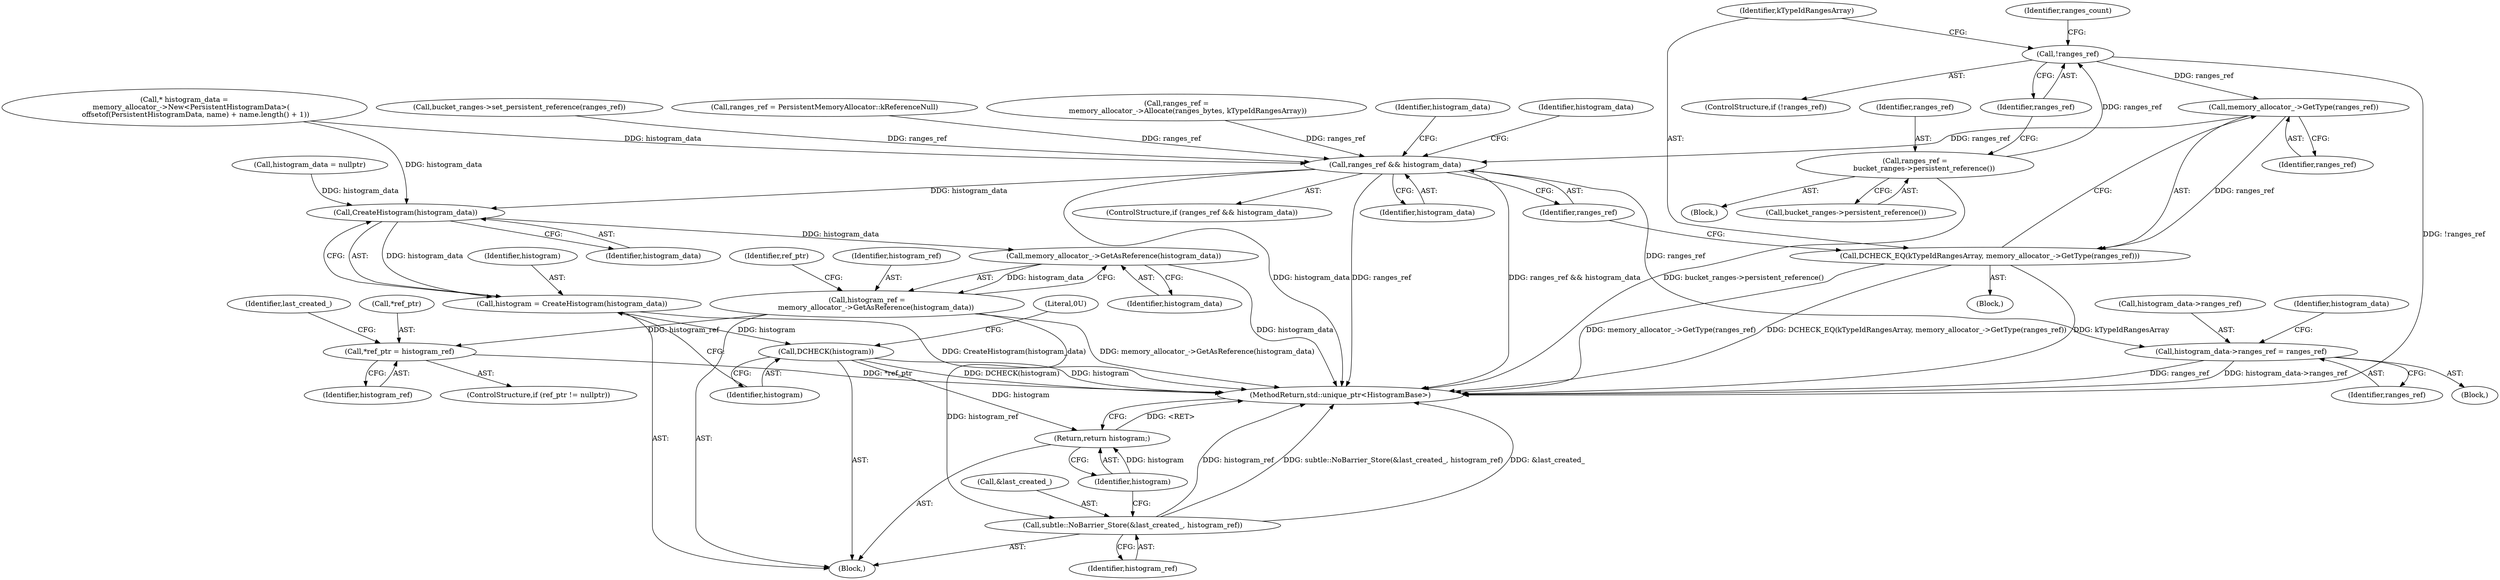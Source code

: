 digraph "0_Chrome_3f38b2253b19f9f9595f79fb92bfb5077e7b1959_0@API" {
"1000252" [label="(Call,memory_allocator_->GetType(ranges_ref))"];
"1000183" [label="(Call,!ranges_ref)"];
"1000179" [label="(Call,ranges_ref =\n        bucket_ranges->persistent_reference())"];
"1000250" [label="(Call,DCHECK_EQ(kTypeIdRangesArray, memory_allocator_->GetType(ranges_ref)))"];
"1000255" [label="(Call,ranges_ref && histogram_data)"];
"1000276" [label="(Call,histogram_data->ranges_ref = ranges_ref)"];
"1000297" [label="(Call,CreateHistogram(histogram_data))"];
"1000295" [label="(Call,histogram = CreateHistogram(histogram_data))"];
"1000299" [label="(Call,DCHECK(histogram))"];
"1000332" [label="(Return,return histogram;)"];
"1000318" [label="(Call,memory_allocator_->GetAsReference(histogram_data))"];
"1000316" [label="(Call,histogram_ref =\n        memory_allocator_->GetAsReference(histogram_data))"];
"1000324" [label="(Call,*ref_ptr = histogram_ref)"];
"1000328" [label="(Call,subtle::NoBarrier_Store(&last_created_, histogram_ref))"];
"1000283" [label="(Identifier,histogram_data)"];
"1000255" [label="(Call,ranges_ref && histogram_data)"];
"1000258" [label="(Block,)"];
"1000288" [label="(Call,histogram_data = nullptr)"];
"1000299" [label="(Call,DCHECK(histogram))"];
"1000330" [label="(Identifier,last_created_)"];
"1000289" [label="(Identifier,histogram_data)"];
"1000254" [label="(ControlStructure,if (ranges_ref && histogram_data))"];
"1000280" [label="(Identifier,ranges_ref)"];
"1000329" [label="(Call,&last_created_)"];
"1000277" [label="(Call,histogram_data->ranges_ref)"];
"1000184" [label="(Identifier,ranges_ref)"];
"1000252" [label="(Call,memory_allocator_->GetType(ranges_ref))"];
"1000324" [label="(Call,*ref_ptr = histogram_ref)"];
"1000343" [label="(MethodReturn,std::unique_ptr<HistogramBase>)"];
"1000295" [label="(Call,histogram = CreateHistogram(histogram_data))"];
"1000296" [label="(Identifier,histogram)"];
"1000253" [label="(Identifier,ranges_ref)"];
"1000115" [label="(Call,* histogram_data =\n      memory_allocator_->New<PersistentHistogramData>(\n          offsetof(PersistentHistogramData, name) + name.length() + 1))"];
"1000333" [label="(Identifier,histogram)"];
"1000182" [label="(ControlStructure,if (!ranges_ref))"];
"1000257" [label="(Identifier,histogram_data)"];
"1000261" [label="(Identifier,histogram_data)"];
"1000251" [label="(Identifier,kTypeIdRangesArray)"];
"1000256" [label="(Identifier,ranges_ref)"];
"1000250" [label="(Call,DCHECK_EQ(kTypeIdRangesArray, memory_allocator_->GetType(ranges_ref)))"];
"1000240" [label="(Call,bucket_ranges->set_persistent_reference(ranges_ref))"];
"1000327" [label="(Identifier,histogram_ref)"];
"1000157" [label="(Block,)"];
"1000183" [label="(Call,!ranges_ref)"];
"1000302" [label="(Literal,0U)"];
"1000318" [label="(Call,memory_allocator_->GetAsReference(histogram_data))"];
"1000249" [label="(Block,)"];
"1000328" [label="(Call,subtle::NoBarrier_Store(&last_created_, histogram_ref))"];
"1000332" [label="(Return,return histogram;)"];
"1000245" [label="(Call,ranges_ref = PersistentMemoryAllocator::kReferenceNull)"];
"1000319" [label="(Identifier,histogram_data)"];
"1000298" [label="(Identifier,histogram_data)"];
"1000331" [label="(Identifier,histogram_ref)"];
"1000180" [label="(Identifier,ranges_ref)"];
"1000297" [label="(Call,CreateHistogram(histogram_data))"];
"1000300" [label="(Identifier,histogram)"];
"1000293" [label="(Block,)"];
"1000325" [label="(Call,*ref_ptr)"];
"1000317" [label="(Identifier,histogram_ref)"];
"1000188" [label="(Identifier,ranges_count)"];
"1000179" [label="(Call,ranges_ref =\n        bucket_ranges->persistent_reference())"];
"1000322" [label="(Identifier,ref_ptr)"];
"1000181" [label="(Call,bucket_ranges->persistent_reference())"];
"1000316" [label="(Call,histogram_ref =\n        memory_allocator_->GetAsReference(histogram_data))"];
"1000199" [label="(Call,ranges_ref =\n          memory_allocator_->Allocate(ranges_bytes, kTypeIdRangesArray))"];
"1000276" [label="(Call,histogram_data->ranges_ref = ranges_ref)"];
"1000320" [label="(ControlStructure,if (ref_ptr != nullptr))"];
"1000252" -> "1000250"  [label="AST: "];
"1000252" -> "1000253"  [label="CFG: "];
"1000253" -> "1000252"  [label="AST: "];
"1000250" -> "1000252"  [label="CFG: "];
"1000252" -> "1000250"  [label="DDG: ranges_ref"];
"1000183" -> "1000252"  [label="DDG: ranges_ref"];
"1000252" -> "1000255"  [label="DDG: ranges_ref"];
"1000183" -> "1000182"  [label="AST: "];
"1000183" -> "1000184"  [label="CFG: "];
"1000184" -> "1000183"  [label="AST: "];
"1000188" -> "1000183"  [label="CFG: "];
"1000251" -> "1000183"  [label="CFG: "];
"1000183" -> "1000343"  [label="DDG: !ranges_ref"];
"1000179" -> "1000183"  [label="DDG: ranges_ref"];
"1000179" -> "1000157"  [label="AST: "];
"1000179" -> "1000181"  [label="CFG: "];
"1000180" -> "1000179"  [label="AST: "];
"1000181" -> "1000179"  [label="AST: "];
"1000184" -> "1000179"  [label="CFG: "];
"1000179" -> "1000343"  [label="DDG: bucket_ranges->persistent_reference()"];
"1000250" -> "1000249"  [label="AST: "];
"1000251" -> "1000250"  [label="AST: "];
"1000256" -> "1000250"  [label="CFG: "];
"1000250" -> "1000343"  [label="DDG: kTypeIdRangesArray"];
"1000250" -> "1000343"  [label="DDG: memory_allocator_->GetType(ranges_ref)"];
"1000250" -> "1000343"  [label="DDG: DCHECK_EQ(kTypeIdRangesArray, memory_allocator_->GetType(ranges_ref))"];
"1000255" -> "1000254"  [label="AST: "];
"1000255" -> "1000256"  [label="CFG: "];
"1000255" -> "1000257"  [label="CFG: "];
"1000256" -> "1000255"  [label="AST: "];
"1000257" -> "1000255"  [label="AST: "];
"1000261" -> "1000255"  [label="CFG: "];
"1000289" -> "1000255"  [label="CFG: "];
"1000255" -> "1000343"  [label="DDG: ranges_ref && histogram_data"];
"1000255" -> "1000343"  [label="DDG: histogram_data"];
"1000255" -> "1000343"  [label="DDG: ranges_ref"];
"1000199" -> "1000255"  [label="DDG: ranges_ref"];
"1000245" -> "1000255"  [label="DDG: ranges_ref"];
"1000240" -> "1000255"  [label="DDG: ranges_ref"];
"1000115" -> "1000255"  [label="DDG: histogram_data"];
"1000255" -> "1000276"  [label="DDG: ranges_ref"];
"1000255" -> "1000297"  [label="DDG: histogram_data"];
"1000276" -> "1000258"  [label="AST: "];
"1000276" -> "1000280"  [label="CFG: "];
"1000277" -> "1000276"  [label="AST: "];
"1000280" -> "1000276"  [label="AST: "];
"1000283" -> "1000276"  [label="CFG: "];
"1000276" -> "1000343"  [label="DDG: ranges_ref"];
"1000276" -> "1000343"  [label="DDG: histogram_data->ranges_ref"];
"1000297" -> "1000295"  [label="AST: "];
"1000297" -> "1000298"  [label="CFG: "];
"1000298" -> "1000297"  [label="AST: "];
"1000295" -> "1000297"  [label="CFG: "];
"1000297" -> "1000295"  [label="DDG: histogram_data"];
"1000288" -> "1000297"  [label="DDG: histogram_data"];
"1000115" -> "1000297"  [label="DDG: histogram_data"];
"1000297" -> "1000318"  [label="DDG: histogram_data"];
"1000295" -> "1000293"  [label="AST: "];
"1000296" -> "1000295"  [label="AST: "];
"1000300" -> "1000295"  [label="CFG: "];
"1000295" -> "1000343"  [label="DDG: CreateHistogram(histogram_data)"];
"1000295" -> "1000299"  [label="DDG: histogram"];
"1000299" -> "1000293"  [label="AST: "];
"1000299" -> "1000300"  [label="CFG: "];
"1000300" -> "1000299"  [label="AST: "];
"1000302" -> "1000299"  [label="CFG: "];
"1000299" -> "1000343"  [label="DDG: DCHECK(histogram)"];
"1000299" -> "1000343"  [label="DDG: histogram"];
"1000299" -> "1000332"  [label="DDG: histogram"];
"1000332" -> "1000293"  [label="AST: "];
"1000332" -> "1000333"  [label="CFG: "];
"1000333" -> "1000332"  [label="AST: "];
"1000343" -> "1000332"  [label="CFG: "];
"1000332" -> "1000343"  [label="DDG: <RET>"];
"1000333" -> "1000332"  [label="DDG: histogram"];
"1000318" -> "1000316"  [label="AST: "];
"1000318" -> "1000319"  [label="CFG: "];
"1000319" -> "1000318"  [label="AST: "];
"1000316" -> "1000318"  [label="CFG: "];
"1000318" -> "1000343"  [label="DDG: histogram_data"];
"1000318" -> "1000316"  [label="DDG: histogram_data"];
"1000316" -> "1000293"  [label="AST: "];
"1000317" -> "1000316"  [label="AST: "];
"1000322" -> "1000316"  [label="CFG: "];
"1000316" -> "1000343"  [label="DDG: memory_allocator_->GetAsReference(histogram_data)"];
"1000316" -> "1000324"  [label="DDG: histogram_ref"];
"1000316" -> "1000328"  [label="DDG: histogram_ref"];
"1000324" -> "1000320"  [label="AST: "];
"1000324" -> "1000327"  [label="CFG: "];
"1000325" -> "1000324"  [label="AST: "];
"1000327" -> "1000324"  [label="AST: "];
"1000330" -> "1000324"  [label="CFG: "];
"1000324" -> "1000343"  [label="DDG: *ref_ptr"];
"1000328" -> "1000293"  [label="AST: "];
"1000328" -> "1000331"  [label="CFG: "];
"1000329" -> "1000328"  [label="AST: "];
"1000331" -> "1000328"  [label="AST: "];
"1000333" -> "1000328"  [label="CFG: "];
"1000328" -> "1000343"  [label="DDG: histogram_ref"];
"1000328" -> "1000343"  [label="DDG: subtle::NoBarrier_Store(&last_created_, histogram_ref)"];
"1000328" -> "1000343"  [label="DDG: &last_created_"];
}
